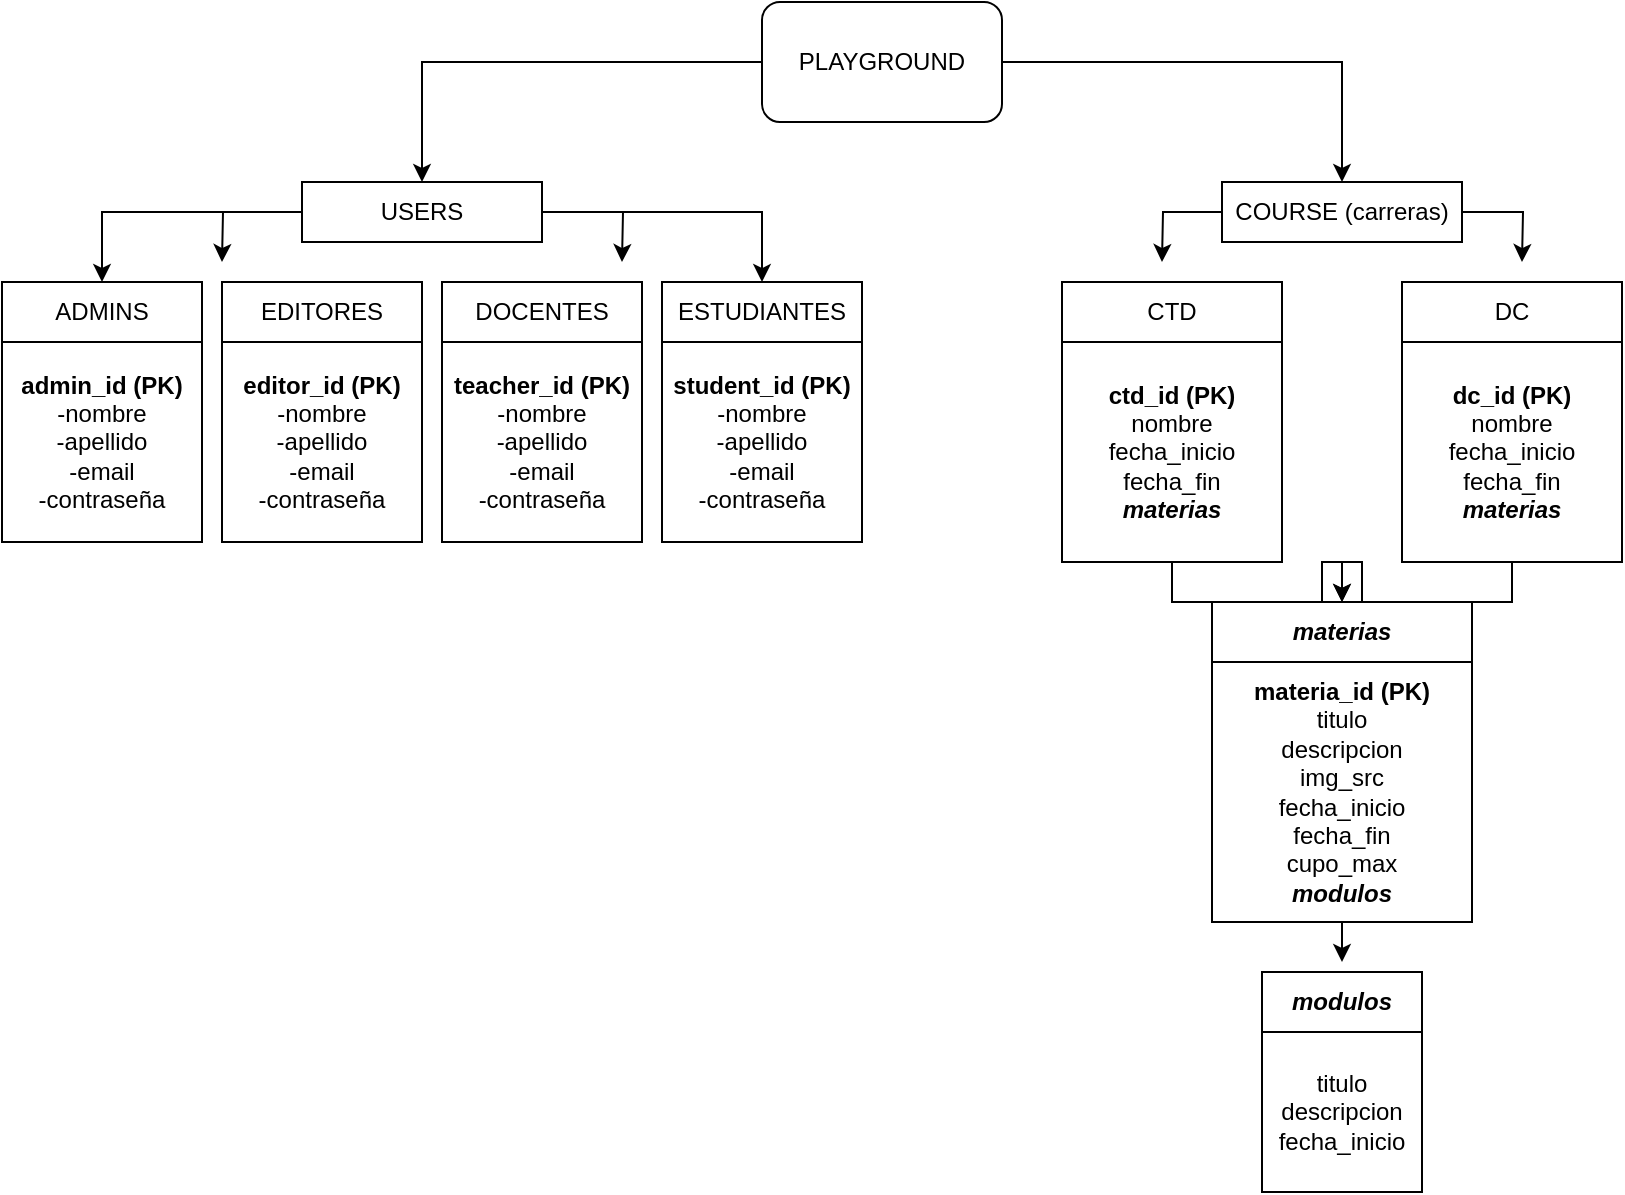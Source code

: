 <mxfile version="21.1.1" type="device">
  <diagram id="R2lEEEUBdFMjLlhIrx00" name="Page-1">
    <mxGraphModel dx="1393" dy="804" grid="1" gridSize="10" guides="1" tooltips="1" connect="1" arrows="1" fold="1" page="1" pageScale="1" pageWidth="850" pageHeight="1100" math="0" shadow="0" extFonts="Permanent Marker^https://fonts.googleapis.com/css?family=Permanent+Marker">
      <root>
        <mxCell id="0" />
        <mxCell id="1" parent="0" />
        <mxCell id="xq6nGgoOThn_Jq3hT99E-96" style="edgeStyle=orthogonalEdgeStyle;rounded=0;orthogonalLoop=1;jettySize=auto;html=1;entryX=0.5;entryY=0;entryDx=0;entryDy=0;" edge="1" parent="1" source="xq6nGgoOThn_Jq3hT99E-2" target="xq6nGgoOThn_Jq3hT99E-68">
          <mxGeometry relative="1" as="geometry" />
        </mxCell>
        <mxCell id="xq6nGgoOThn_Jq3hT99E-97" style="edgeStyle=orthogonalEdgeStyle;rounded=0;orthogonalLoop=1;jettySize=auto;html=1;" edge="1" parent="1" source="xq6nGgoOThn_Jq3hT99E-2">
          <mxGeometry relative="1" as="geometry">
            <mxPoint x="410" y="140" as="targetPoint" />
          </mxGeometry>
        </mxCell>
        <mxCell id="xq6nGgoOThn_Jq3hT99E-98" style="edgeStyle=orthogonalEdgeStyle;rounded=0;orthogonalLoop=1;jettySize=auto;html=1;" edge="1" parent="1" source="xq6nGgoOThn_Jq3hT99E-2">
          <mxGeometry relative="1" as="geometry">
            <mxPoint x="210" y="140" as="targetPoint" />
          </mxGeometry>
        </mxCell>
        <mxCell id="xq6nGgoOThn_Jq3hT99E-99" style="edgeStyle=orthogonalEdgeStyle;rounded=0;orthogonalLoop=1;jettySize=auto;html=1;entryX=0.5;entryY=0;entryDx=0;entryDy=0;" edge="1" parent="1" source="xq6nGgoOThn_Jq3hT99E-2" target="xq6nGgoOThn_Jq3hT99E-88">
          <mxGeometry relative="1" as="geometry" />
        </mxCell>
        <mxCell id="xq6nGgoOThn_Jq3hT99E-2" value="USERS" style="rounded=0;whiteSpace=wrap;html=1;" vertex="1" parent="1">
          <mxGeometry x="250" y="100" width="120" height="30" as="geometry" />
        </mxCell>
        <mxCell id="xq6nGgoOThn_Jq3hT99E-76" style="edgeStyle=orthogonalEdgeStyle;rounded=0;orthogonalLoop=1;jettySize=auto;html=1;entryX=0.5;entryY=0;entryDx=0;entryDy=0;" edge="1" parent="1" source="xq6nGgoOThn_Jq3hT99E-3" target="xq6nGgoOThn_Jq3hT99E-2">
          <mxGeometry relative="1" as="geometry" />
        </mxCell>
        <mxCell id="xq6nGgoOThn_Jq3hT99E-77" style="edgeStyle=orthogonalEdgeStyle;rounded=0;orthogonalLoop=1;jettySize=auto;html=1;entryX=0.5;entryY=0;entryDx=0;entryDy=0;" edge="1" parent="1" source="xq6nGgoOThn_Jq3hT99E-3" target="xq6nGgoOThn_Jq3hT99E-4">
          <mxGeometry relative="1" as="geometry" />
        </mxCell>
        <mxCell id="xq6nGgoOThn_Jq3hT99E-3" value="PLAYGROUND" style="rounded=1;whiteSpace=wrap;html=1;" vertex="1" parent="1">
          <mxGeometry x="480" y="10" width="120" height="60" as="geometry" />
        </mxCell>
        <mxCell id="xq6nGgoOThn_Jq3hT99E-109" style="edgeStyle=orthogonalEdgeStyle;rounded=0;orthogonalLoop=1;jettySize=auto;html=1;" edge="1" parent="1" source="xq6nGgoOThn_Jq3hT99E-4">
          <mxGeometry relative="1" as="geometry">
            <mxPoint x="680" y="140" as="targetPoint" />
          </mxGeometry>
        </mxCell>
        <mxCell id="xq6nGgoOThn_Jq3hT99E-110" style="edgeStyle=orthogonalEdgeStyle;rounded=0;orthogonalLoop=1;jettySize=auto;html=1;" edge="1" parent="1" source="xq6nGgoOThn_Jq3hT99E-4">
          <mxGeometry relative="1" as="geometry">
            <mxPoint x="860" y="140" as="targetPoint" />
          </mxGeometry>
        </mxCell>
        <mxCell id="xq6nGgoOThn_Jq3hT99E-4" value="COURSE (carreras)" style="rounded=0;whiteSpace=wrap;html=1;" vertex="1" parent="1">
          <mxGeometry x="710" y="100" width="120" height="30" as="geometry" />
        </mxCell>
        <mxCell id="xq6nGgoOThn_Jq3hT99E-67" value="DOCENTES" style="rounded=0;whiteSpace=wrap;html=1;" vertex="1" parent="1">
          <mxGeometry x="320" y="150" width="100" height="30" as="geometry" />
        </mxCell>
        <mxCell id="xq6nGgoOThn_Jq3hT99E-68" value="ESTUDIANTES" style="rounded=0;whiteSpace=wrap;html=1;" vertex="1" parent="1">
          <mxGeometry x="430" y="150" width="100" height="30" as="geometry" />
        </mxCell>
        <mxCell id="xq6nGgoOThn_Jq3hT99E-80" value="&lt;b style=&quot;border-color: var(--border-color);&quot;&gt;teacher_id (PK)&lt;/b&gt;&lt;br&gt;-nombre&lt;br&gt;-apellido&lt;br&gt;-email&lt;br&gt;-contraseña" style="whiteSpace=wrap;html=1;aspect=fixed;" vertex="1" parent="1">
          <mxGeometry x="320" y="180" width="100" height="100" as="geometry" />
        </mxCell>
        <mxCell id="xq6nGgoOThn_Jq3hT99E-81" value="&lt;b style=&quot;border-color: var(--border-color);&quot;&gt;student_id (PK)&lt;/b&gt;&lt;br&gt;-nombre&lt;br&gt;-apellido&lt;br&gt;-email&lt;br&gt;-contraseña" style="whiteSpace=wrap;html=1;aspect=fixed;" vertex="1" parent="1">
          <mxGeometry x="430" y="180" width="100" height="100" as="geometry" />
        </mxCell>
        <mxCell id="xq6nGgoOThn_Jq3hT99E-88" value="ADMINS" style="rounded=0;whiteSpace=wrap;html=1;" vertex="1" parent="1">
          <mxGeometry x="100" y="150" width="100" height="30" as="geometry" />
        </mxCell>
        <mxCell id="xq6nGgoOThn_Jq3hT99E-89" value="&lt;b&gt;admin_id (PK)&lt;/b&gt;&lt;br&gt;-nombre&lt;br&gt;-apellido&lt;br&gt;-email&lt;br&gt;-contraseña" style="whiteSpace=wrap;html=1;aspect=fixed;" vertex="1" parent="1">
          <mxGeometry x="100" y="180" width="100" height="100" as="geometry" />
        </mxCell>
        <mxCell id="xq6nGgoOThn_Jq3hT99E-90" value="&lt;b&gt;editor_id (PK)&lt;br&gt;&lt;/b&gt;-nombre&lt;br&gt;-apellido&lt;br&gt;-email&lt;br&gt;-contraseña" style="whiteSpace=wrap;html=1;aspect=fixed;" vertex="1" parent="1">
          <mxGeometry x="210" y="180" width="100" height="100" as="geometry" />
        </mxCell>
        <mxCell id="xq6nGgoOThn_Jq3hT99E-91" value="EDITORES" style="rounded=0;whiteSpace=wrap;html=1;" vertex="1" parent="1">
          <mxGeometry x="210" y="150" width="100" height="30" as="geometry" />
        </mxCell>
        <mxCell id="xq6nGgoOThn_Jq3hT99E-100" value="CTD" style="rounded=0;whiteSpace=wrap;html=1;" vertex="1" parent="1">
          <mxGeometry x="630" y="150" width="110" height="30" as="geometry" />
        </mxCell>
        <mxCell id="xq6nGgoOThn_Jq3hT99E-102" value="DC" style="rounded=0;whiteSpace=wrap;html=1;" vertex="1" parent="1">
          <mxGeometry x="800" y="150" width="110" height="30" as="geometry" />
        </mxCell>
        <mxCell id="xq6nGgoOThn_Jq3hT99E-111" style="edgeStyle=orthogonalEdgeStyle;rounded=0;orthogonalLoop=1;jettySize=auto;html=1;" edge="1" parent="1" source="xq6nGgoOThn_Jq3hT99E-103" target="xq6nGgoOThn_Jq3hT99E-106">
          <mxGeometry relative="1" as="geometry" />
        </mxCell>
        <mxCell id="xq6nGgoOThn_Jq3hT99E-103" value="&lt;b&gt;ctd_id (PK)&lt;/b&gt;&lt;br&gt;nombre&lt;br&gt;fecha_inicio&lt;br&gt;fecha_fin&lt;br&gt;&lt;b&gt;&lt;i&gt;materias&lt;/i&gt;&lt;/b&gt;" style="whiteSpace=wrap;html=1;aspect=fixed;" vertex="1" parent="1">
          <mxGeometry x="630" y="180" width="110" height="110" as="geometry" />
        </mxCell>
        <mxCell id="xq6nGgoOThn_Jq3hT99E-112" style="edgeStyle=orthogonalEdgeStyle;rounded=0;orthogonalLoop=1;jettySize=auto;html=1;" edge="1" parent="1" source="xq6nGgoOThn_Jq3hT99E-105" target="xq6nGgoOThn_Jq3hT99E-106">
          <mxGeometry relative="1" as="geometry" />
        </mxCell>
        <mxCell id="xq6nGgoOThn_Jq3hT99E-105" value="&lt;b&gt;dc_id (PK)&lt;/b&gt;&lt;br&gt;nombre&lt;br&gt;fecha_inicio&lt;br&gt;fecha_fin&lt;br&gt;&lt;i&gt;&lt;b&gt;materias&lt;/b&gt;&lt;/i&gt;" style="whiteSpace=wrap;html=1;aspect=fixed;" vertex="1" parent="1">
          <mxGeometry x="800" y="180" width="110" height="110" as="geometry" />
        </mxCell>
        <mxCell id="xq6nGgoOThn_Jq3hT99E-106" value="&lt;b&gt;&lt;i&gt;materias&lt;/i&gt;&lt;/b&gt;" style="rounded=0;whiteSpace=wrap;html=1;" vertex="1" parent="1">
          <mxGeometry x="705" y="310" width="130" height="30" as="geometry" />
        </mxCell>
        <mxCell id="xq6nGgoOThn_Jq3hT99E-114" style="edgeStyle=orthogonalEdgeStyle;rounded=0;orthogonalLoop=1;jettySize=auto;html=1;" edge="1" parent="1" source="xq6nGgoOThn_Jq3hT99E-107">
          <mxGeometry relative="1" as="geometry">
            <mxPoint x="770" y="490" as="targetPoint" />
          </mxGeometry>
        </mxCell>
        <mxCell id="xq6nGgoOThn_Jq3hT99E-107" value="&lt;b&gt;materia_id (PK)&lt;/b&gt;&lt;br&gt;titulo&lt;br&gt;descripcion&lt;br&gt;img_src&lt;br&gt;fecha_inicio&lt;br&gt;fecha_fin&lt;br&gt;cupo_max&lt;br&gt;&lt;b&gt;&lt;i&gt;modulos&lt;/i&gt;&lt;/b&gt;" style="whiteSpace=wrap;html=1;aspect=fixed;" vertex="1" parent="1">
          <mxGeometry x="705" y="340" width="130" height="130" as="geometry" />
        </mxCell>
        <mxCell id="xq6nGgoOThn_Jq3hT99E-108" value="&lt;b&gt;&lt;i&gt;modulos&lt;/i&gt;&lt;/b&gt;" style="rounded=0;whiteSpace=wrap;html=1;" vertex="1" parent="1">
          <mxGeometry x="730" y="495" width="80" height="30" as="geometry" />
        </mxCell>
        <mxCell id="xq6nGgoOThn_Jq3hT99E-113" value="titulo&lt;br&gt;descripcion&lt;br&gt;fecha_inicio" style="whiteSpace=wrap;html=1;aspect=fixed;" vertex="1" parent="1">
          <mxGeometry x="730" y="525" width="80" height="80" as="geometry" />
        </mxCell>
      </root>
    </mxGraphModel>
  </diagram>
</mxfile>
